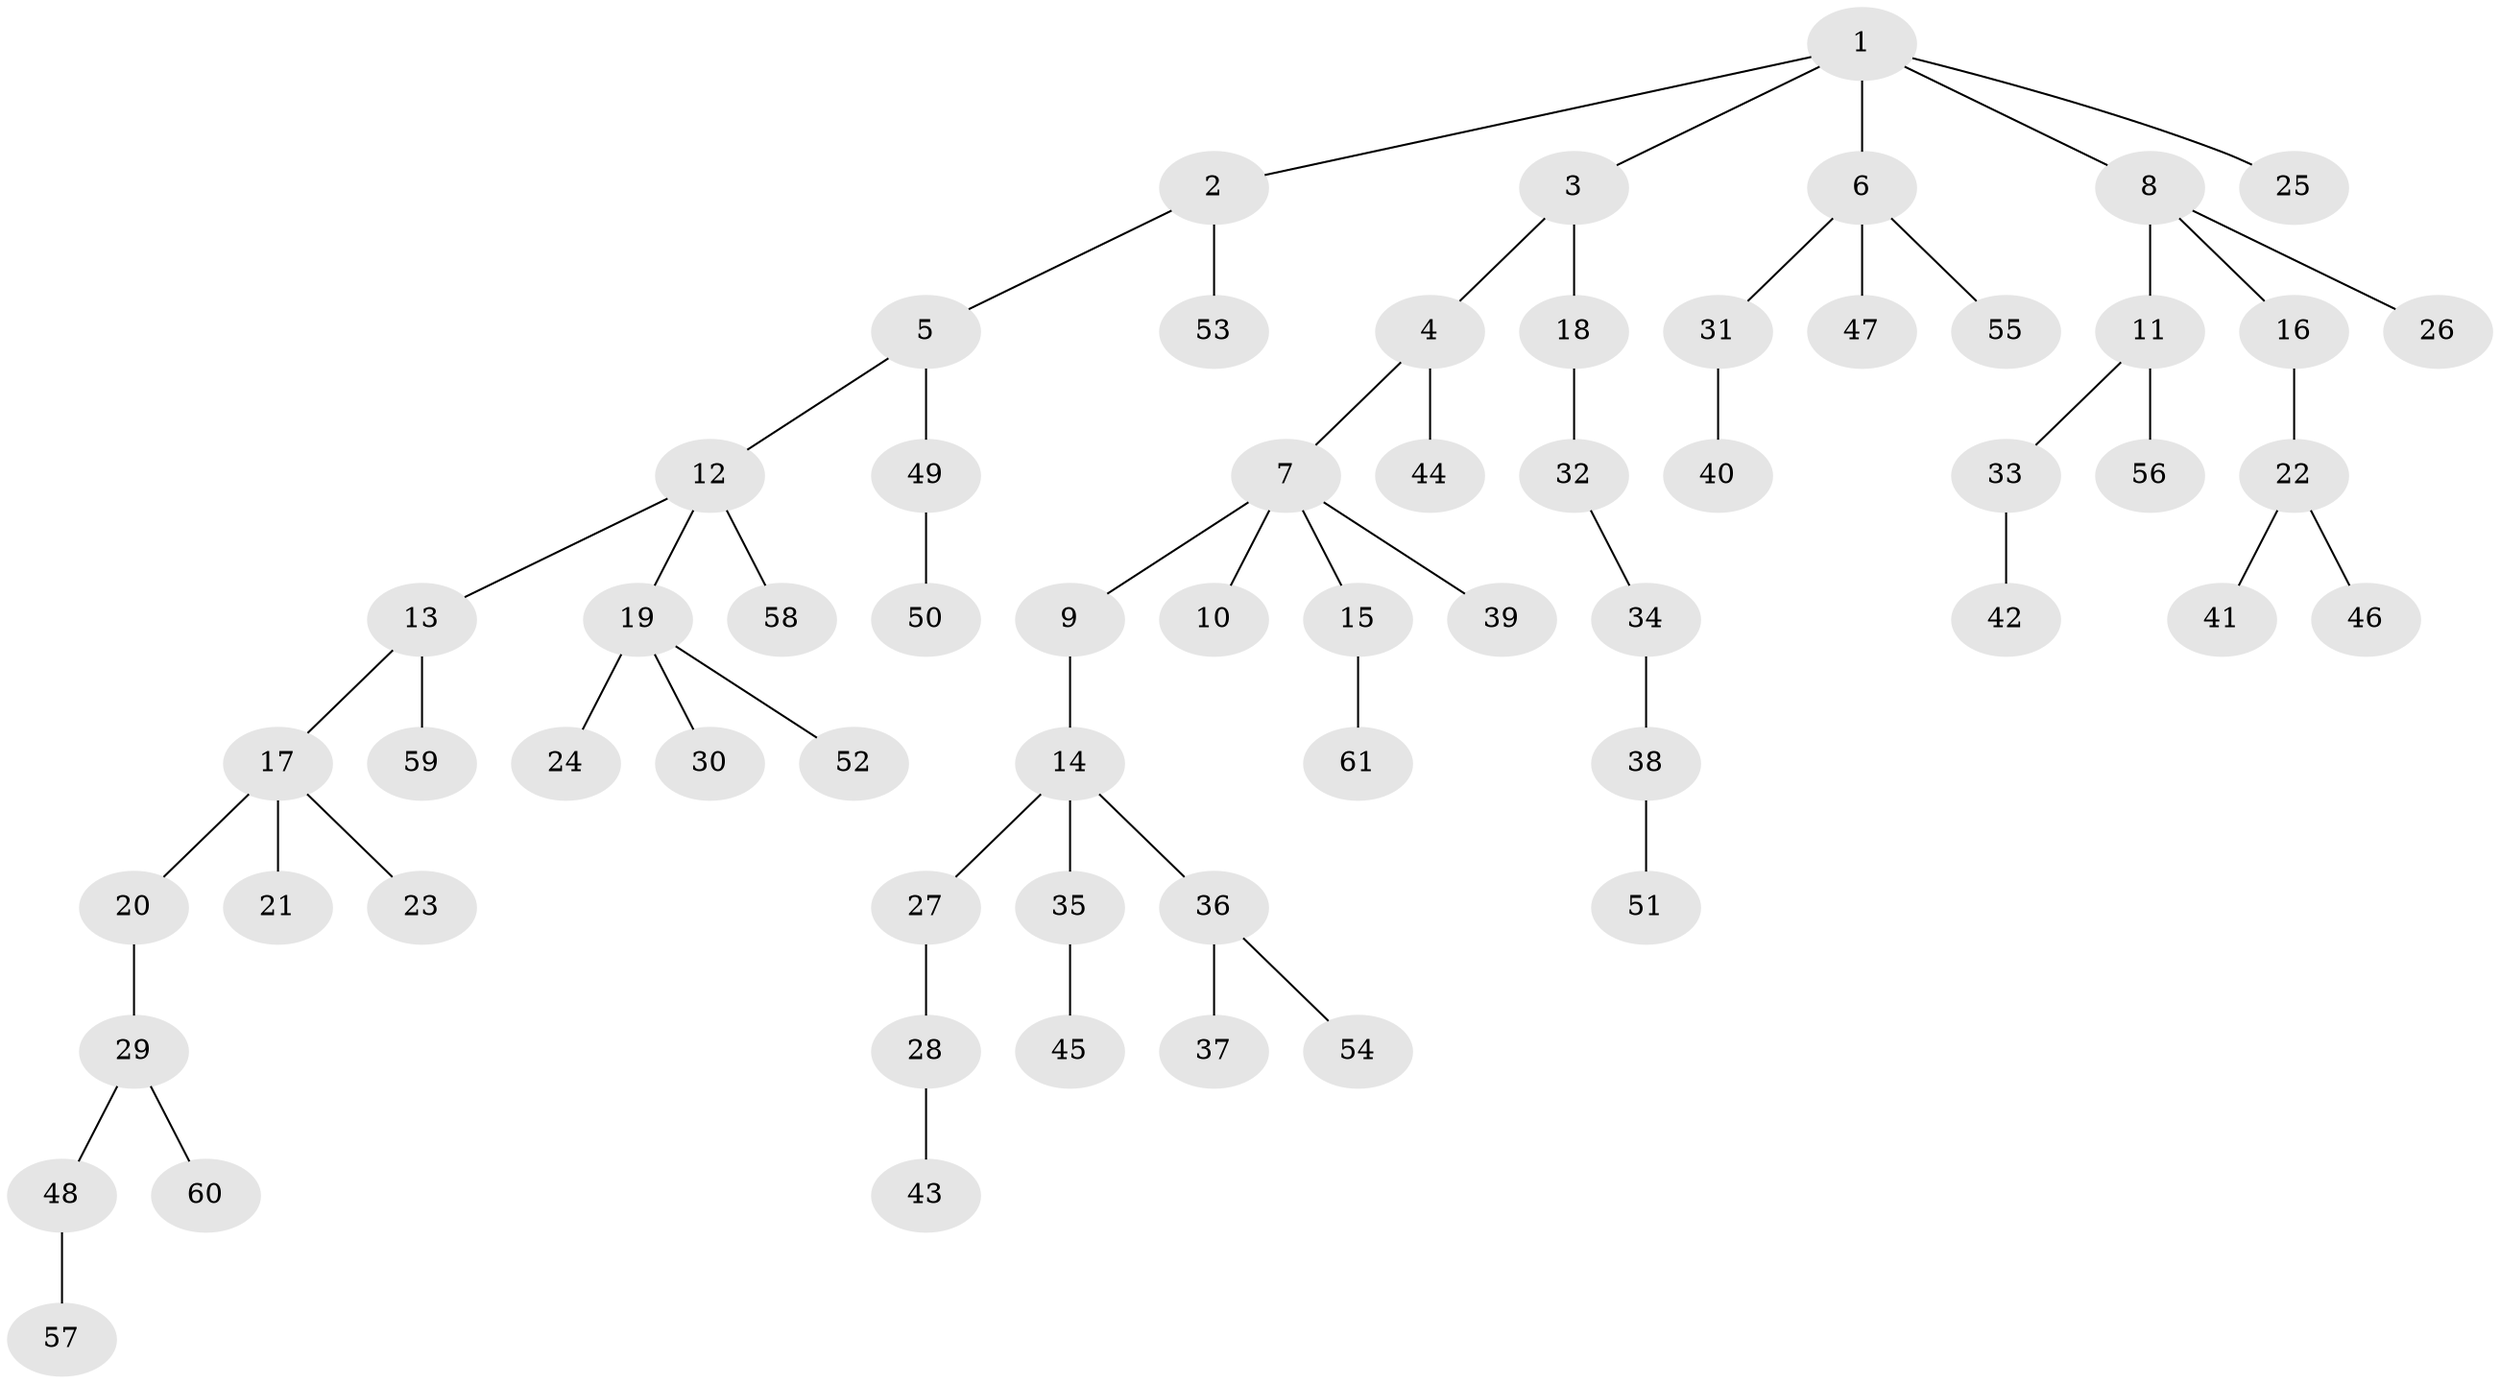 // coarse degree distribution, {1: 0.8333333333333334, 6: 0.05555555555555555, 10: 0.05555555555555555, 3: 0.05555555555555555}
// Generated by graph-tools (version 1.1) at 2025/56/03/04/25 21:56:23]
// undirected, 61 vertices, 60 edges
graph export_dot {
graph [start="1"]
  node [color=gray90,style=filled];
  1;
  2;
  3;
  4;
  5;
  6;
  7;
  8;
  9;
  10;
  11;
  12;
  13;
  14;
  15;
  16;
  17;
  18;
  19;
  20;
  21;
  22;
  23;
  24;
  25;
  26;
  27;
  28;
  29;
  30;
  31;
  32;
  33;
  34;
  35;
  36;
  37;
  38;
  39;
  40;
  41;
  42;
  43;
  44;
  45;
  46;
  47;
  48;
  49;
  50;
  51;
  52;
  53;
  54;
  55;
  56;
  57;
  58;
  59;
  60;
  61;
  1 -- 2;
  1 -- 3;
  1 -- 6;
  1 -- 8;
  1 -- 25;
  2 -- 5;
  2 -- 53;
  3 -- 4;
  3 -- 18;
  4 -- 7;
  4 -- 44;
  5 -- 12;
  5 -- 49;
  6 -- 31;
  6 -- 47;
  6 -- 55;
  7 -- 9;
  7 -- 10;
  7 -- 15;
  7 -- 39;
  8 -- 11;
  8 -- 16;
  8 -- 26;
  9 -- 14;
  11 -- 33;
  11 -- 56;
  12 -- 13;
  12 -- 19;
  12 -- 58;
  13 -- 17;
  13 -- 59;
  14 -- 27;
  14 -- 35;
  14 -- 36;
  15 -- 61;
  16 -- 22;
  17 -- 20;
  17 -- 21;
  17 -- 23;
  18 -- 32;
  19 -- 24;
  19 -- 30;
  19 -- 52;
  20 -- 29;
  22 -- 41;
  22 -- 46;
  27 -- 28;
  28 -- 43;
  29 -- 48;
  29 -- 60;
  31 -- 40;
  32 -- 34;
  33 -- 42;
  34 -- 38;
  35 -- 45;
  36 -- 37;
  36 -- 54;
  38 -- 51;
  48 -- 57;
  49 -- 50;
}
